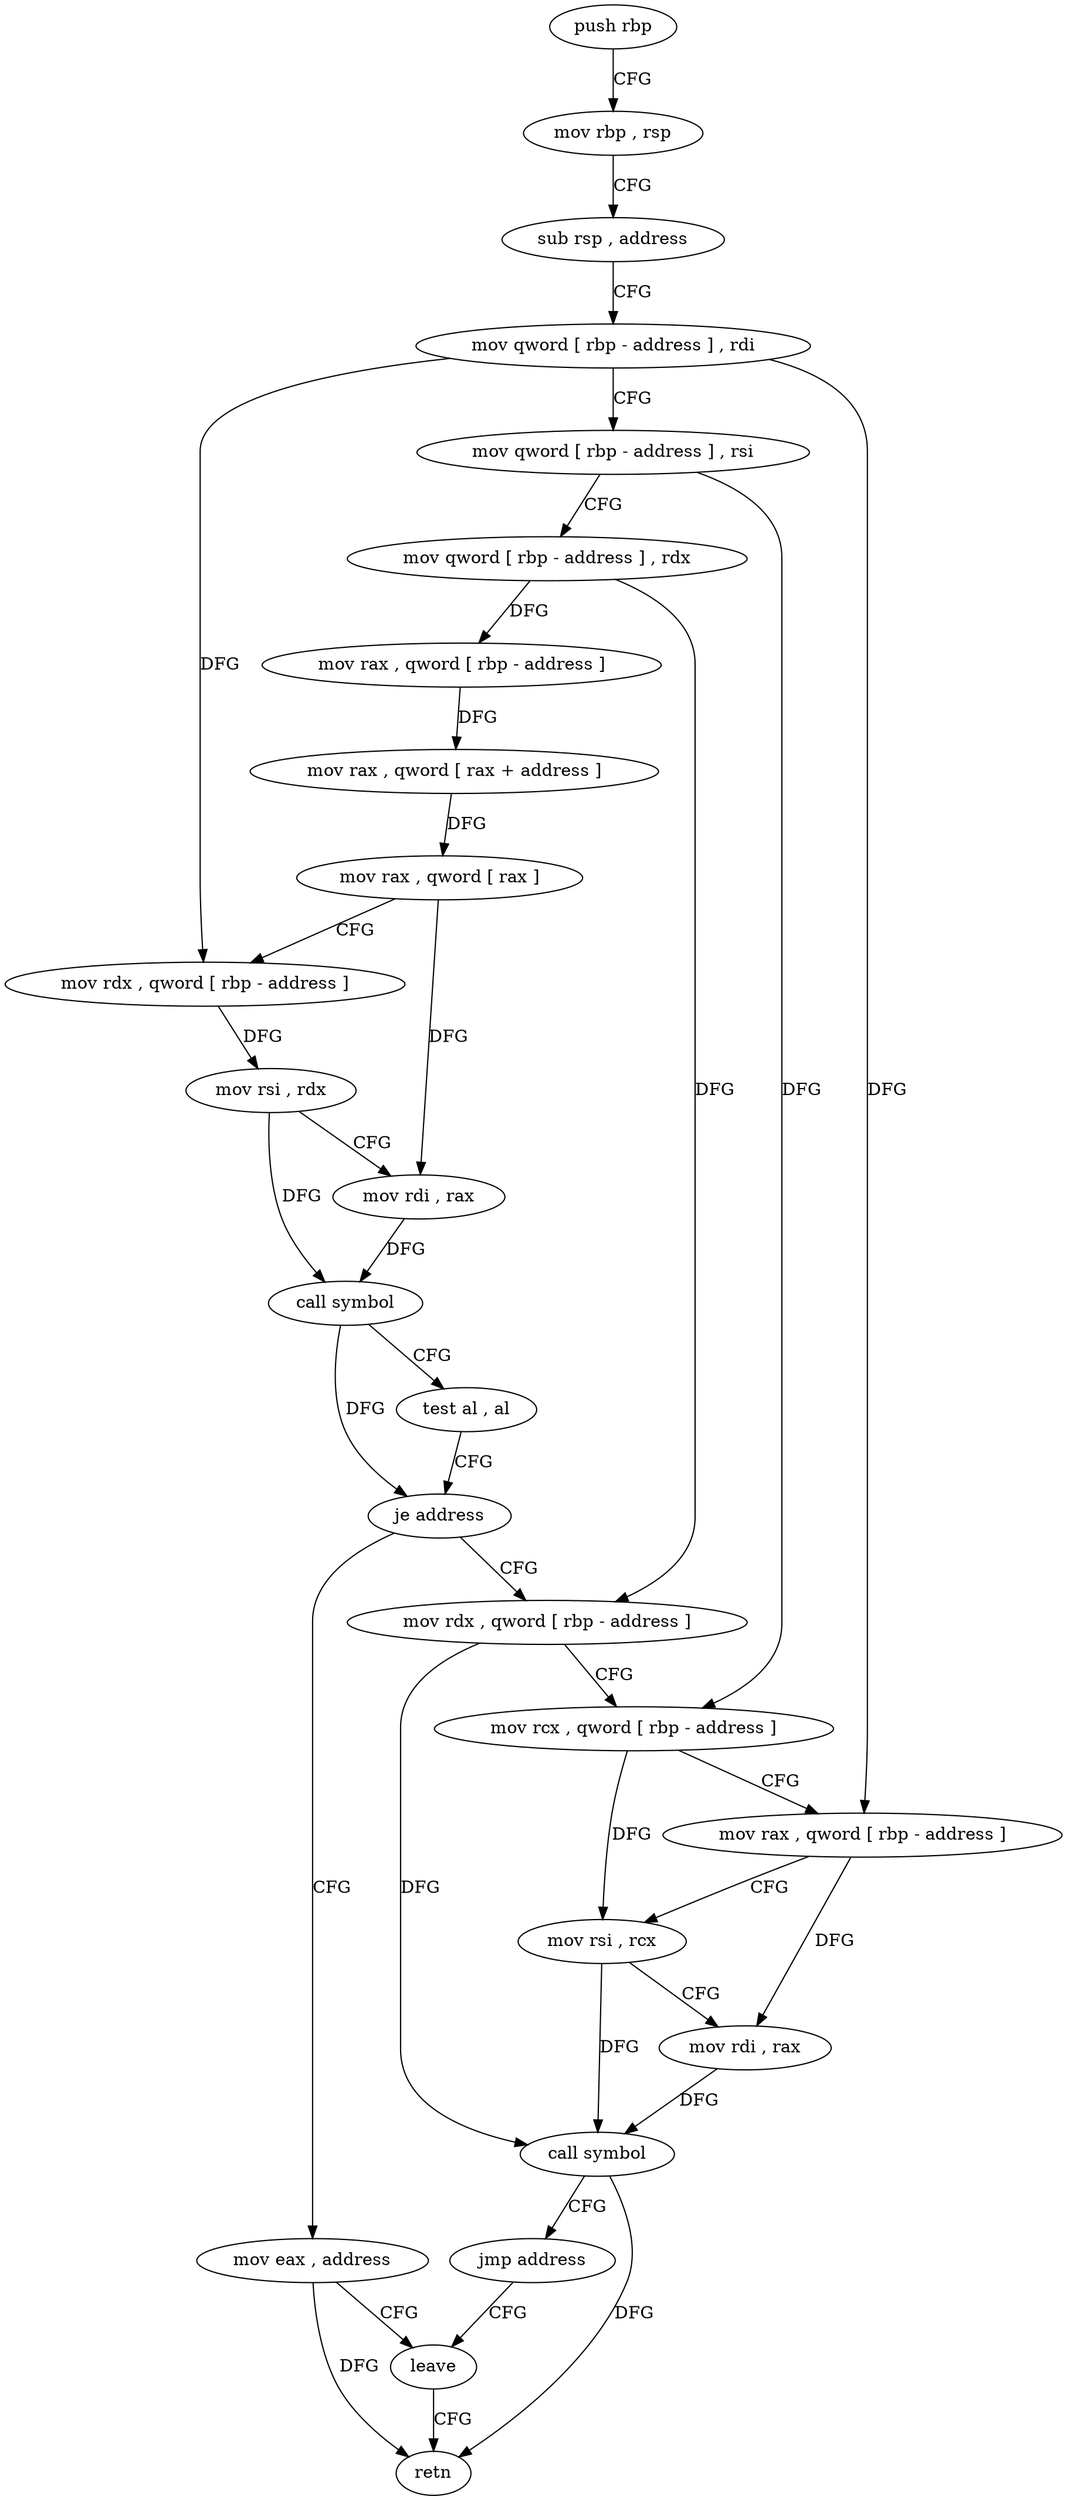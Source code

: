 digraph "func" {
"4218692" [label = "push rbp" ]
"4218693" [label = "mov rbp , rsp" ]
"4218696" [label = "sub rsp , address" ]
"4218700" [label = "mov qword [ rbp - address ] , rdi" ]
"4218704" [label = "mov qword [ rbp - address ] , rsi" ]
"4218708" [label = "mov qword [ rbp - address ] , rdx" ]
"4218712" [label = "mov rax , qword [ rbp - address ]" ]
"4218716" [label = "mov rax , qword [ rax + address ]" ]
"4218723" [label = "mov rax , qword [ rax ]" ]
"4218726" [label = "mov rdx , qword [ rbp - address ]" ]
"4218730" [label = "mov rsi , rdx" ]
"4218733" [label = "mov rdi , rax" ]
"4218736" [label = "call symbol" ]
"4218741" [label = "test al , al" ]
"4218743" [label = "je address" ]
"4218770" [label = "mov eax , address" ]
"4218745" [label = "mov rdx , qword [ rbp - address ]" ]
"4218775" [label = "leave" ]
"4218749" [label = "mov rcx , qword [ rbp - address ]" ]
"4218753" [label = "mov rax , qword [ rbp - address ]" ]
"4218757" [label = "mov rsi , rcx" ]
"4218760" [label = "mov rdi , rax" ]
"4218763" [label = "call symbol" ]
"4218768" [label = "jmp address" ]
"4218776" [label = "retn" ]
"4218692" -> "4218693" [ label = "CFG" ]
"4218693" -> "4218696" [ label = "CFG" ]
"4218696" -> "4218700" [ label = "CFG" ]
"4218700" -> "4218704" [ label = "CFG" ]
"4218700" -> "4218726" [ label = "DFG" ]
"4218700" -> "4218753" [ label = "DFG" ]
"4218704" -> "4218708" [ label = "CFG" ]
"4218704" -> "4218749" [ label = "DFG" ]
"4218708" -> "4218712" [ label = "DFG" ]
"4218708" -> "4218745" [ label = "DFG" ]
"4218712" -> "4218716" [ label = "DFG" ]
"4218716" -> "4218723" [ label = "DFG" ]
"4218723" -> "4218726" [ label = "CFG" ]
"4218723" -> "4218733" [ label = "DFG" ]
"4218726" -> "4218730" [ label = "DFG" ]
"4218730" -> "4218733" [ label = "CFG" ]
"4218730" -> "4218736" [ label = "DFG" ]
"4218733" -> "4218736" [ label = "DFG" ]
"4218736" -> "4218741" [ label = "CFG" ]
"4218736" -> "4218743" [ label = "DFG" ]
"4218741" -> "4218743" [ label = "CFG" ]
"4218743" -> "4218770" [ label = "CFG" ]
"4218743" -> "4218745" [ label = "CFG" ]
"4218770" -> "4218775" [ label = "CFG" ]
"4218770" -> "4218776" [ label = "DFG" ]
"4218745" -> "4218749" [ label = "CFG" ]
"4218745" -> "4218763" [ label = "DFG" ]
"4218775" -> "4218776" [ label = "CFG" ]
"4218749" -> "4218753" [ label = "CFG" ]
"4218749" -> "4218757" [ label = "DFG" ]
"4218753" -> "4218757" [ label = "CFG" ]
"4218753" -> "4218760" [ label = "DFG" ]
"4218757" -> "4218760" [ label = "CFG" ]
"4218757" -> "4218763" [ label = "DFG" ]
"4218760" -> "4218763" [ label = "DFG" ]
"4218763" -> "4218768" [ label = "CFG" ]
"4218763" -> "4218776" [ label = "DFG" ]
"4218768" -> "4218775" [ label = "CFG" ]
}
